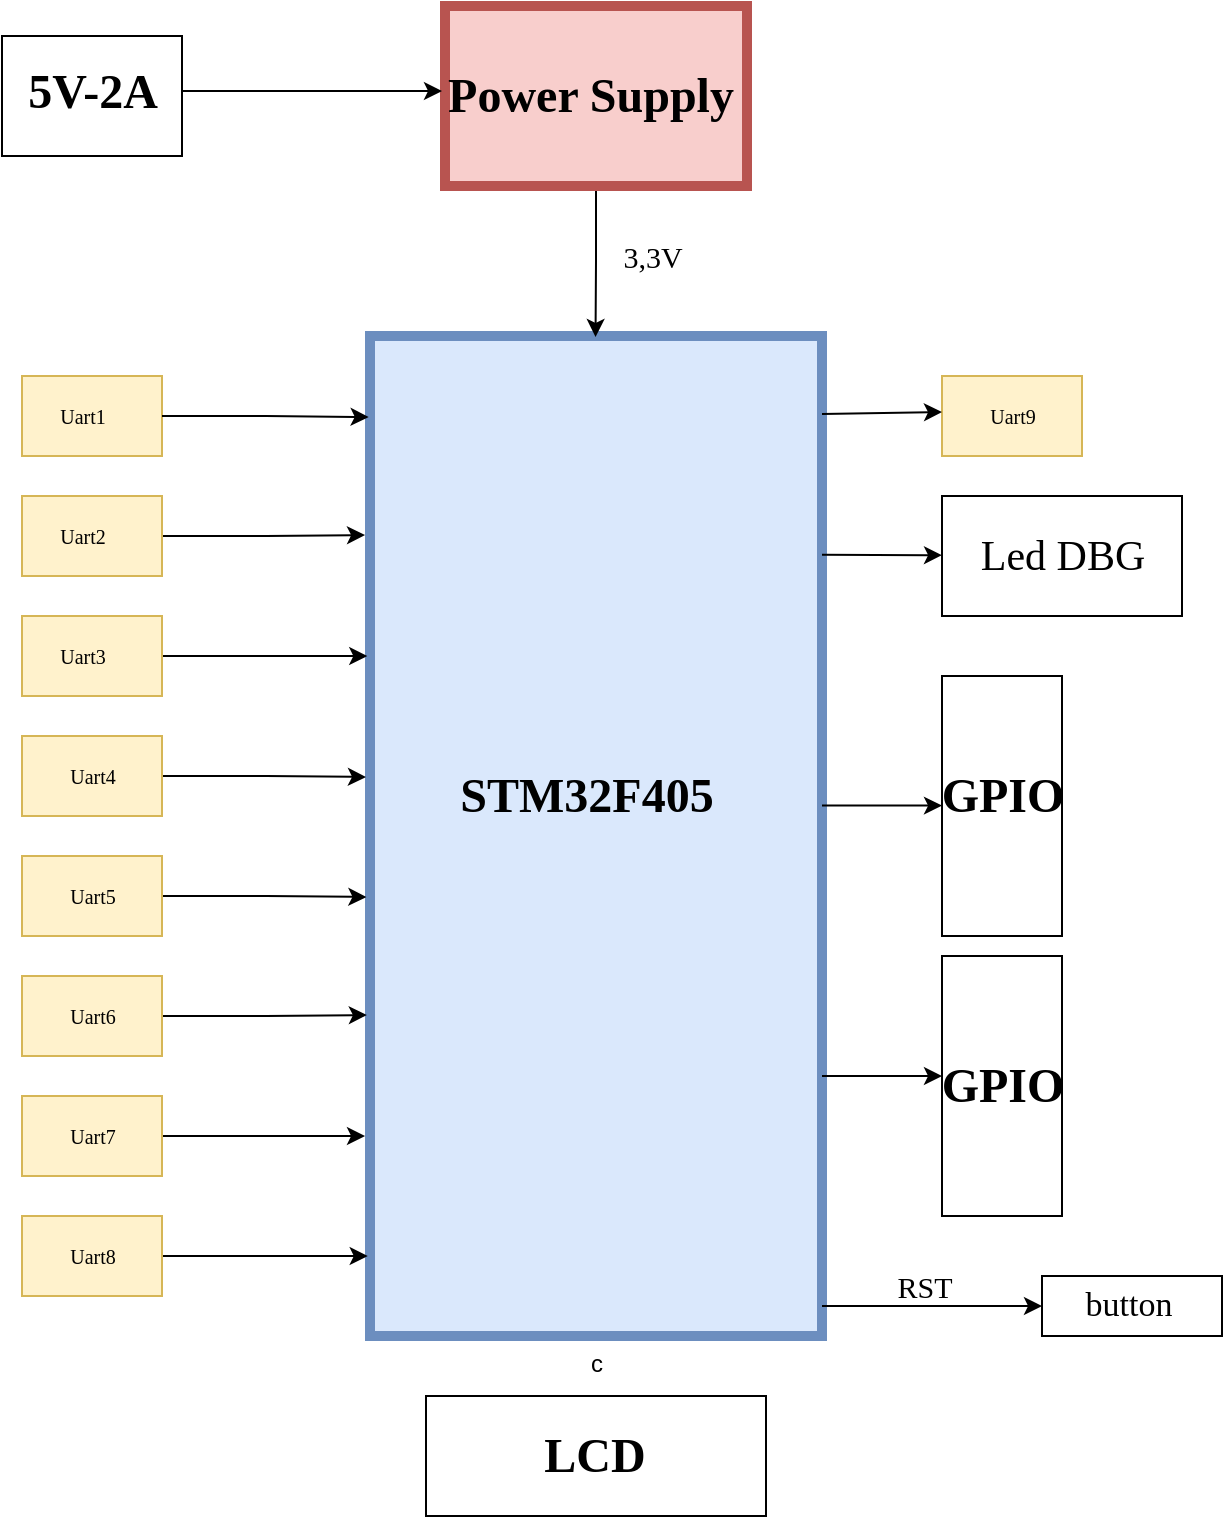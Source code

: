 <mxfile version="15.9.6" type="github">
  <diagram id="Cni0HkYuMX2PbU7y_I5m" name="Page-1">
    <mxGraphModel dx="1778" dy="881" grid="1" gridSize="10" guides="1" tooltips="1" connect="1" arrows="1" fold="1" page="1" pageScale="1" pageWidth="827" pageHeight="1169" math="0" shadow="0">
      <root>
        <mxCell id="0" />
        <mxCell id="1" parent="0" />
        <mxCell id="uxQKZzhiiCZkIp53U5nA-1" value="c" style="verticalLabelPosition=bottom;verticalAlign=top;html=1;shape=mxgraph.basic.rect;fillColor2=none;strokeWidth=5;size=20;indent=5;fillColor=#dae8fc;strokeColor=#6c8ebf;fontFamily=Helvetica;" vertex="1" parent="1">
          <mxGeometry x="304" y="340" width="226" height="500" as="geometry" />
        </mxCell>
        <mxCell id="uxQKZzhiiCZkIp53U5nA-85" style="edgeStyle=orthogonalEdgeStyle;rounded=0;orthogonalLoop=1;jettySize=auto;html=1;entryX=0.499;entryY=0.001;entryDx=0;entryDy=0;entryPerimeter=0;fontFamily=Times New Roman;fontSize=17;" edge="1" parent="1" source="uxQKZzhiiCZkIp53U5nA-4" target="uxQKZzhiiCZkIp53U5nA-1">
          <mxGeometry relative="1" as="geometry" />
        </mxCell>
        <mxCell id="uxQKZzhiiCZkIp53U5nA-4" value="" style="verticalLabelPosition=bottom;verticalAlign=top;html=1;shape=mxgraph.basic.rect;fillColor2=none;strokeWidth=5;size=20;indent=5;fillColor=#f8cecc;strokeColor=#b85450;align=center;" vertex="1" parent="1">
          <mxGeometry x="341.5" y="175" width="151" height="90" as="geometry" />
        </mxCell>
        <mxCell id="uxQKZzhiiCZkIp53U5nA-6" value="" style="verticalLabelPosition=bottom;verticalAlign=top;html=1;shape=mxgraph.basic.rect;fillColor2=none;strokeWidth=1;size=20;indent=5;fillColor=#fff2cc;strokeColor=#d6b656;" vertex="1" parent="1">
          <mxGeometry x="130" y="360" width="70" height="40" as="geometry" />
        </mxCell>
        <mxCell id="uxQKZzhiiCZkIp53U5nA-36" style="edgeStyle=orthogonalEdgeStyle;rounded=0;orthogonalLoop=1;jettySize=auto;html=1;entryX=-0.011;entryY=0.199;entryDx=0;entryDy=0;entryPerimeter=0;fontFamily=Times New Roman;" edge="1" parent="1" source="uxQKZzhiiCZkIp53U5nA-7" target="uxQKZzhiiCZkIp53U5nA-1">
          <mxGeometry relative="1" as="geometry" />
        </mxCell>
        <mxCell id="uxQKZzhiiCZkIp53U5nA-7" value="" style="verticalLabelPosition=bottom;verticalAlign=top;html=1;shape=mxgraph.basic.rect;fillColor2=none;strokeWidth=1;size=20;indent=5;fillColor=#fff2cc;strokeColor=#d6b656;" vertex="1" parent="1">
          <mxGeometry x="130" y="420" width="70" height="40" as="geometry" />
        </mxCell>
        <mxCell id="uxQKZzhiiCZkIp53U5nA-38" style="edgeStyle=orthogonalEdgeStyle;rounded=0;orthogonalLoop=1;jettySize=auto;html=1;fontFamily=Times New Roman;entryX=-0.006;entryY=0.32;entryDx=0;entryDy=0;entryPerimeter=0;" edge="1" parent="1" source="uxQKZzhiiCZkIp53U5nA-8" target="uxQKZzhiiCZkIp53U5nA-1">
          <mxGeometry relative="1" as="geometry">
            <mxPoint x="300" y="500" as="targetPoint" />
          </mxGeometry>
        </mxCell>
        <mxCell id="uxQKZzhiiCZkIp53U5nA-8" value="" style="verticalLabelPosition=bottom;verticalAlign=top;html=1;shape=mxgraph.basic.rect;fillColor2=none;strokeWidth=1;size=20;indent=5;fillColor=#fff2cc;strokeColor=#d6b656;" vertex="1" parent="1">
          <mxGeometry x="130" y="480" width="70" height="40" as="geometry" />
        </mxCell>
        <mxCell id="uxQKZzhiiCZkIp53U5nA-39" style="edgeStyle=orthogonalEdgeStyle;rounded=0;orthogonalLoop=1;jettySize=auto;html=1;entryX=-0.009;entryY=0.441;entryDx=0;entryDy=0;entryPerimeter=0;fontFamily=Times New Roman;" edge="1" parent="1" source="uxQKZzhiiCZkIp53U5nA-9" target="uxQKZzhiiCZkIp53U5nA-1">
          <mxGeometry relative="1" as="geometry" />
        </mxCell>
        <mxCell id="uxQKZzhiiCZkIp53U5nA-9" value="" style="verticalLabelPosition=bottom;verticalAlign=top;html=1;shape=mxgraph.basic.rect;fillColor2=none;strokeWidth=1;size=20;indent=5;fillColor=#fff2cc;strokeColor=#d6b656;" vertex="1" parent="1">
          <mxGeometry x="130" y="540" width="70" height="40" as="geometry" />
        </mxCell>
        <mxCell id="uxQKZzhiiCZkIp53U5nA-40" style="edgeStyle=orthogonalEdgeStyle;rounded=0;orthogonalLoop=1;jettySize=auto;html=1;entryX=-0.008;entryY=0.561;entryDx=0;entryDy=0;entryPerimeter=0;fontFamily=Times New Roman;" edge="1" parent="1" source="uxQKZzhiiCZkIp53U5nA-10" target="uxQKZzhiiCZkIp53U5nA-1">
          <mxGeometry relative="1" as="geometry" />
        </mxCell>
        <mxCell id="uxQKZzhiiCZkIp53U5nA-10" value="" style="verticalLabelPosition=bottom;verticalAlign=top;html=1;shape=mxgraph.basic.rect;fillColor2=none;strokeWidth=1;size=20;indent=5;fillColor=#fff2cc;strokeColor=#d6b656;" vertex="1" parent="1">
          <mxGeometry x="130" y="600" width="70" height="40" as="geometry" />
        </mxCell>
        <mxCell id="uxQKZzhiiCZkIp53U5nA-45" style="edgeStyle=orthogonalEdgeStyle;rounded=0;orthogonalLoop=1;jettySize=auto;html=1;entryX=-0.007;entryY=0.679;entryDx=0;entryDy=0;entryPerimeter=0;fontFamily=Times New Roman;" edge="1" parent="1" source="uxQKZzhiiCZkIp53U5nA-11" target="uxQKZzhiiCZkIp53U5nA-1">
          <mxGeometry relative="1" as="geometry" />
        </mxCell>
        <mxCell id="uxQKZzhiiCZkIp53U5nA-11" value="" style="verticalLabelPosition=bottom;verticalAlign=top;html=1;shape=mxgraph.basic.rect;fillColor2=none;strokeWidth=1;size=20;indent=5;fillColor=#fff2cc;strokeColor=#d6b656;" vertex="1" parent="1">
          <mxGeometry x="130" y="660" width="70" height="40" as="geometry" />
        </mxCell>
        <mxCell id="uxQKZzhiiCZkIp53U5nA-46" style="edgeStyle=orthogonalEdgeStyle;rounded=0;orthogonalLoop=1;jettySize=auto;html=1;entryX=-0.011;entryY=0.8;entryDx=0;entryDy=0;entryPerimeter=0;fontFamily=Times New Roman;" edge="1" parent="1" source="uxQKZzhiiCZkIp53U5nA-12" target="uxQKZzhiiCZkIp53U5nA-1">
          <mxGeometry relative="1" as="geometry" />
        </mxCell>
        <mxCell id="uxQKZzhiiCZkIp53U5nA-12" value="" style="verticalLabelPosition=bottom;verticalAlign=top;html=1;shape=mxgraph.basic.rect;fillColor2=none;strokeWidth=1;size=20;indent=5;fillColor=#fff2cc;strokeColor=#d6b656;" vertex="1" parent="1">
          <mxGeometry x="130" y="720" width="70" height="40" as="geometry" />
        </mxCell>
        <mxCell id="uxQKZzhiiCZkIp53U5nA-47" style="edgeStyle=orthogonalEdgeStyle;rounded=0;orthogonalLoop=1;jettySize=auto;html=1;entryX=-0.005;entryY=0.92;entryDx=0;entryDy=0;entryPerimeter=0;fontFamily=Times New Roman;" edge="1" parent="1" source="uxQKZzhiiCZkIp53U5nA-13" target="uxQKZzhiiCZkIp53U5nA-1">
          <mxGeometry relative="1" as="geometry" />
        </mxCell>
        <mxCell id="uxQKZzhiiCZkIp53U5nA-13" value="" style="verticalLabelPosition=bottom;verticalAlign=top;html=1;shape=mxgraph.basic.rect;fillColor2=none;strokeWidth=1;size=20;indent=5;fillColor=#fff2cc;strokeColor=#d6b656;" vertex="1" parent="1">
          <mxGeometry x="130" y="780" width="70" height="40" as="geometry" />
        </mxCell>
        <mxCell id="uxQKZzhiiCZkIp53U5nA-14" value="" style="verticalLabelPosition=bottom;verticalAlign=top;html=1;shape=mxgraph.basic.rect;fillColor2=none;strokeWidth=1;size=20;indent=5;fillColor=#fff2cc;strokeColor=#d6b656;" vertex="1" parent="1">
          <mxGeometry x="590" y="360" width="70" height="40" as="geometry" />
        </mxCell>
        <mxCell id="uxQKZzhiiCZkIp53U5nA-15" value="" style="verticalLabelPosition=bottom;verticalAlign=top;html=1;shape=mxgraph.basic.rect;fillColor2=none;strokeWidth=1;size=20;indent=5;fontFamily=Helvetica;" vertex="1" parent="1">
          <mxGeometry x="640" y="810" width="90" height="30" as="geometry" />
        </mxCell>
        <mxCell id="uxQKZzhiiCZkIp53U5nA-17" value="button" style="text;strokeColor=none;fillColor=none;html=1;fontSize=17;fontStyle=0;verticalAlign=middle;align=center;fontFamily=Times New Roman;" vertex="1" parent="1">
          <mxGeometry x="645" y="815" width="75" height="20" as="geometry" />
        </mxCell>
        <mxCell id="uxQKZzhiiCZkIp53U5nA-35" style="edgeStyle=orthogonalEdgeStyle;rounded=0;orthogonalLoop=1;jettySize=auto;html=1;entryX=-0.003;entryY=0.081;entryDx=0;entryDy=0;entryPerimeter=0;fontFamily=Times New Roman;" edge="1" parent="1" source="uxQKZzhiiCZkIp53U5nA-6" target="uxQKZzhiiCZkIp53U5nA-1">
          <mxGeometry relative="1" as="geometry" />
        </mxCell>
        <mxCell id="uxQKZzhiiCZkIp53U5nA-42" value="STM32F405" style="text;strokeColor=none;fillColor=none;html=1;fontSize=24;fontStyle=1;verticalAlign=middle;align=center;fontFamily=Times New Roman;" vertex="1" parent="1">
          <mxGeometry x="341.5" y="550" width="140" height="40" as="geometry" />
        </mxCell>
        <mxCell id="uxQKZzhiiCZkIp53U5nA-51" value="Power Supply" style="text;strokeColor=none;fillColor=none;html=1;fontSize=24;fontStyle=1;verticalAlign=middle;align=center;fontFamily=Times New Roman;" vertex="1" parent="1">
          <mxGeometry x="364" y="200" width="100" height="40" as="geometry" />
        </mxCell>
        <mxCell id="uxQKZzhiiCZkIp53U5nA-62" value="Uart1" style="text;strokeColor=none;fillColor=none;html=1;fontSize=10;fontStyle=0;verticalAlign=middle;align=center;fontFamily=Times New Roman;" vertex="1" parent="1">
          <mxGeometry x="130" y="370" width="60" height="20" as="geometry" />
        </mxCell>
        <mxCell id="uxQKZzhiiCZkIp53U5nA-71" value="Uart2" style="text;strokeColor=none;fillColor=none;html=1;fontSize=10;fontStyle=0;verticalAlign=middle;align=center;fontFamily=Times New Roman;" vertex="1" parent="1">
          <mxGeometry x="130" y="430" width="60" height="20" as="geometry" />
        </mxCell>
        <mxCell id="uxQKZzhiiCZkIp53U5nA-72" value="Uart3" style="text;strokeColor=none;fillColor=none;html=1;fontSize=10;fontStyle=0;verticalAlign=middle;align=center;fontFamily=Times New Roman;" vertex="1" parent="1">
          <mxGeometry x="130" y="490" width="60" height="20" as="geometry" />
        </mxCell>
        <mxCell id="uxQKZzhiiCZkIp53U5nA-73" value="Uart4" style="text;strokeColor=none;fillColor=none;html=1;fontSize=10;fontStyle=0;verticalAlign=middle;align=center;fontFamily=Times New Roman;" vertex="1" parent="1">
          <mxGeometry x="135" y="550" width="60" height="20" as="geometry" />
        </mxCell>
        <mxCell id="uxQKZzhiiCZkIp53U5nA-74" value="Uart5" style="text;strokeColor=none;fillColor=none;html=1;fontSize=10;fontStyle=0;verticalAlign=middle;align=center;fontFamily=Times New Roman;" vertex="1" parent="1">
          <mxGeometry x="135" y="610" width="60" height="20" as="geometry" />
        </mxCell>
        <mxCell id="uxQKZzhiiCZkIp53U5nA-75" value="Uart6" style="text;strokeColor=none;fillColor=none;html=1;fontSize=10;fontStyle=0;verticalAlign=middle;align=center;fontFamily=Times New Roman;" vertex="1" parent="1">
          <mxGeometry x="135" y="670" width="60" height="20" as="geometry" />
        </mxCell>
        <mxCell id="uxQKZzhiiCZkIp53U5nA-76" value="Uart7" style="text;strokeColor=none;fillColor=none;html=1;fontSize=10;fontStyle=0;verticalAlign=middle;align=center;fontFamily=Times New Roman;" vertex="1" parent="1">
          <mxGeometry x="135" y="730" width="60" height="20" as="geometry" />
        </mxCell>
        <mxCell id="uxQKZzhiiCZkIp53U5nA-77" value="Uart8" style="text;strokeColor=none;fillColor=none;html=1;fontSize=10;fontStyle=0;verticalAlign=middle;align=center;fontFamily=Times New Roman;" vertex="1" parent="1">
          <mxGeometry x="135" y="790" width="60" height="20" as="geometry" />
        </mxCell>
        <mxCell id="uxQKZzhiiCZkIp53U5nA-78" value="Uart9" style="text;strokeColor=none;fillColor=none;html=1;fontSize=10;fontStyle=0;verticalAlign=middle;align=center;fontFamily=Times New Roman;" vertex="1" parent="1">
          <mxGeometry x="590" y="365" width="70" height="30" as="geometry" />
        </mxCell>
        <mxCell id="uxQKZzhiiCZkIp53U5nA-81" style="edgeStyle=orthogonalEdgeStyle;rounded=0;orthogonalLoop=1;jettySize=auto;html=1;exitX=0.5;exitY=1;exitDx=0;exitDy=0;fontFamily=Times New Roman;fontSize=10;" edge="1" parent="1" source="uxQKZzhiiCZkIp53U5nA-78" target="uxQKZzhiiCZkIp53U5nA-78">
          <mxGeometry relative="1" as="geometry" />
        </mxCell>
        <mxCell id="uxQKZzhiiCZkIp53U5nA-82" value="" style="verticalLabelPosition=bottom;verticalAlign=top;html=1;shape=mxgraph.basic.rect;fillColor2=none;strokeWidth=1;size=20;indent=5;fontFamily=Times New Roman;fontSize=15;" vertex="1" parent="1">
          <mxGeometry x="120" y="190" width="90" height="60" as="geometry" />
        </mxCell>
        <mxCell id="uxQKZzhiiCZkIp53U5nA-84" style="edgeStyle=orthogonalEdgeStyle;rounded=0;orthogonalLoop=1;jettySize=auto;html=1;fontFamily=Times New Roman;fontSize=17;" edge="1" parent="1" source="uxQKZzhiiCZkIp53U5nA-83">
          <mxGeometry relative="1" as="geometry">
            <mxPoint x="340" y="217.5" as="targetPoint" />
          </mxGeometry>
        </mxCell>
        <mxCell id="uxQKZzhiiCZkIp53U5nA-83" value="5V-2A" style="text;strokeColor=none;fillColor=none;html=1;fontSize=24;fontStyle=1;verticalAlign=middle;align=center;fontFamily=Times New Roman;" vertex="1" parent="1">
          <mxGeometry x="120" y="195" width="90" height="45" as="geometry" />
        </mxCell>
        <mxCell id="uxQKZzhiiCZkIp53U5nA-87" value="3,3V" style="text;strokeColor=none;fillColor=none;html=1;fontSize=15;fontStyle=0;verticalAlign=middle;align=center;fontFamily=Times New Roman;" vertex="1" parent="1">
          <mxGeometry x="425.5" y="280" width="38.5" height="40" as="geometry" />
        </mxCell>
        <mxCell id="uxQKZzhiiCZkIp53U5nA-91" value="" style="endArrow=classic;html=1;rounded=0;fontFamily=Times New Roman;fontSize=15;exitX=1;exitY=0.078;exitDx=0;exitDy=0;exitPerimeter=0;entryX=0;entryY=0.45;entryDx=0;entryDy=0;entryPerimeter=0;" edge="1" parent="1" source="uxQKZzhiiCZkIp53U5nA-1" target="uxQKZzhiiCZkIp53U5nA-14">
          <mxGeometry width="50" height="50" relative="1" as="geometry">
            <mxPoint x="550" y="379.58" as="sourcePoint" />
            <mxPoint x="630" y="379.58" as="targetPoint" />
          </mxGeometry>
        </mxCell>
        <mxCell id="uxQKZzhiiCZkIp53U5nA-92" value="" style="endArrow=classic;html=1;rounded=0;fontFamily=Times New Roman;fontSize=15;exitX=1;exitY=0.97;exitDx=0;exitDy=0;exitPerimeter=0;" edge="1" parent="1" source="uxQKZzhiiCZkIp53U5nA-1">
          <mxGeometry width="50" height="50" relative="1" as="geometry">
            <mxPoint x="540" y="825" as="sourcePoint" />
            <mxPoint x="640" y="825" as="targetPoint" />
          </mxGeometry>
        </mxCell>
        <mxCell id="uxQKZzhiiCZkIp53U5nA-93" value="RST" style="text;strokeColor=none;fillColor=none;html=1;fontSize=15;fontStyle=0;verticalAlign=middle;align=center;fontFamily=Times New Roman;" vertex="1" parent="1">
          <mxGeometry x="561.5" y="800" width="38.5" height="30" as="geometry" />
        </mxCell>
        <mxCell id="uxQKZzhiiCZkIp53U5nA-104" value="" style="verticalLabelPosition=bottom;verticalAlign=top;html=1;shape=mxgraph.basic.rect;fillColor2=none;strokeWidth=1;size=20;indent=5;fontFamily=Times New Roman;fontSize=15;fontStyle=1" vertex="1" parent="1">
          <mxGeometry x="590" y="420" width="120" height="60" as="geometry" />
        </mxCell>
        <mxCell id="uxQKZzhiiCZkIp53U5nA-105" value="Led DBG" style="text;strokeColor=none;fillColor=none;html=1;fontSize=21;fontStyle=0;verticalAlign=middle;align=center;fontFamily=Times New Roman;" vertex="1" parent="1">
          <mxGeometry x="600" y="430" width="100" height="40" as="geometry" />
        </mxCell>
        <mxCell id="uxQKZzhiiCZkIp53U5nA-117" value="" style="verticalLabelPosition=bottom;verticalAlign=top;html=1;shape=mxgraph.basic.rect;fillColor2=none;strokeWidth=1;size=20;indent=5;fontFamily=Times New Roman;fontSize=21;" vertex="1" parent="1">
          <mxGeometry x="590" y="510" width="60" height="130" as="geometry" />
        </mxCell>
        <mxCell id="uxQKZzhiiCZkIp53U5nA-118" value="" style="verticalLabelPosition=bottom;verticalAlign=top;html=1;shape=mxgraph.basic.rect;fillColor2=none;strokeWidth=1;size=20;indent=5;fontFamily=Times New Roman;fontSize=21;" vertex="1" parent="1">
          <mxGeometry x="590" y="650" width="60" height="130" as="geometry" />
        </mxCell>
        <mxCell id="uxQKZzhiiCZkIp53U5nA-119" value="" style="endArrow=classic;html=1;rounded=0;fontFamily=Times New Roman;fontSize=21;" edge="1" parent="1">
          <mxGeometry width="50" height="50" relative="1" as="geometry">
            <mxPoint x="530" y="574.81" as="sourcePoint" />
            <mxPoint x="590" y="574.81" as="targetPoint" />
          </mxGeometry>
        </mxCell>
        <mxCell id="uxQKZzhiiCZkIp53U5nA-120" value="" style="endArrow=classic;html=1;rounded=0;fontFamily=Times New Roman;fontSize=21;" edge="1" parent="1">
          <mxGeometry width="50" height="50" relative="1" as="geometry">
            <mxPoint x="530" y="710" as="sourcePoint" />
            <mxPoint x="590" y="710" as="targetPoint" />
          </mxGeometry>
        </mxCell>
        <mxCell id="uxQKZzhiiCZkIp53U5nA-122" value="GPIO" style="text;strokeColor=none;fillColor=none;html=1;fontSize=24;fontStyle=1;verticalAlign=middle;align=center;fontFamily=Times New Roman;" vertex="1" parent="1">
          <mxGeometry x="580" y="555" width="80" height="30" as="geometry" />
        </mxCell>
        <mxCell id="uxQKZzhiiCZkIp53U5nA-123" value="GPIO" style="text;strokeColor=none;fillColor=none;html=1;fontSize=24;fontStyle=1;verticalAlign=middle;align=center;fontFamily=Times New Roman;" vertex="1" parent="1">
          <mxGeometry x="580" y="700" width="80" height="30" as="geometry" />
        </mxCell>
        <mxCell id="uxQKZzhiiCZkIp53U5nA-124" value="" style="endArrow=classic;html=1;rounded=0;fontFamily=Times New Roman;fontSize=21;" edge="1" parent="1">
          <mxGeometry width="50" height="50" relative="1" as="geometry">
            <mxPoint x="530" y="449.41" as="sourcePoint" />
            <mxPoint x="590" y="449.41" as="targetPoint" />
            <Array as="points">
              <mxPoint x="590" y="449.6" />
            </Array>
          </mxGeometry>
        </mxCell>
        <mxCell id="uxQKZzhiiCZkIp53U5nA-125" value="" style="verticalLabelPosition=bottom;verticalAlign=top;html=1;shape=mxgraph.basic.rect;fillColor2=none;strokeWidth=1;size=20;indent=5;fontFamily=Times New Roman;fontSize=21;" vertex="1" parent="1">
          <mxGeometry x="332" y="870" width="170" height="60" as="geometry" />
        </mxCell>
        <mxCell id="uxQKZzhiiCZkIp53U5nA-126" value="LCD" style="text;strokeColor=none;fillColor=none;html=1;fontSize=24;fontStyle=1;verticalAlign=middle;align=center;fontFamily=Times New Roman;" vertex="1" parent="1">
          <mxGeometry x="365.5" y="880" width="100" height="40" as="geometry" />
        </mxCell>
      </root>
    </mxGraphModel>
  </diagram>
</mxfile>
